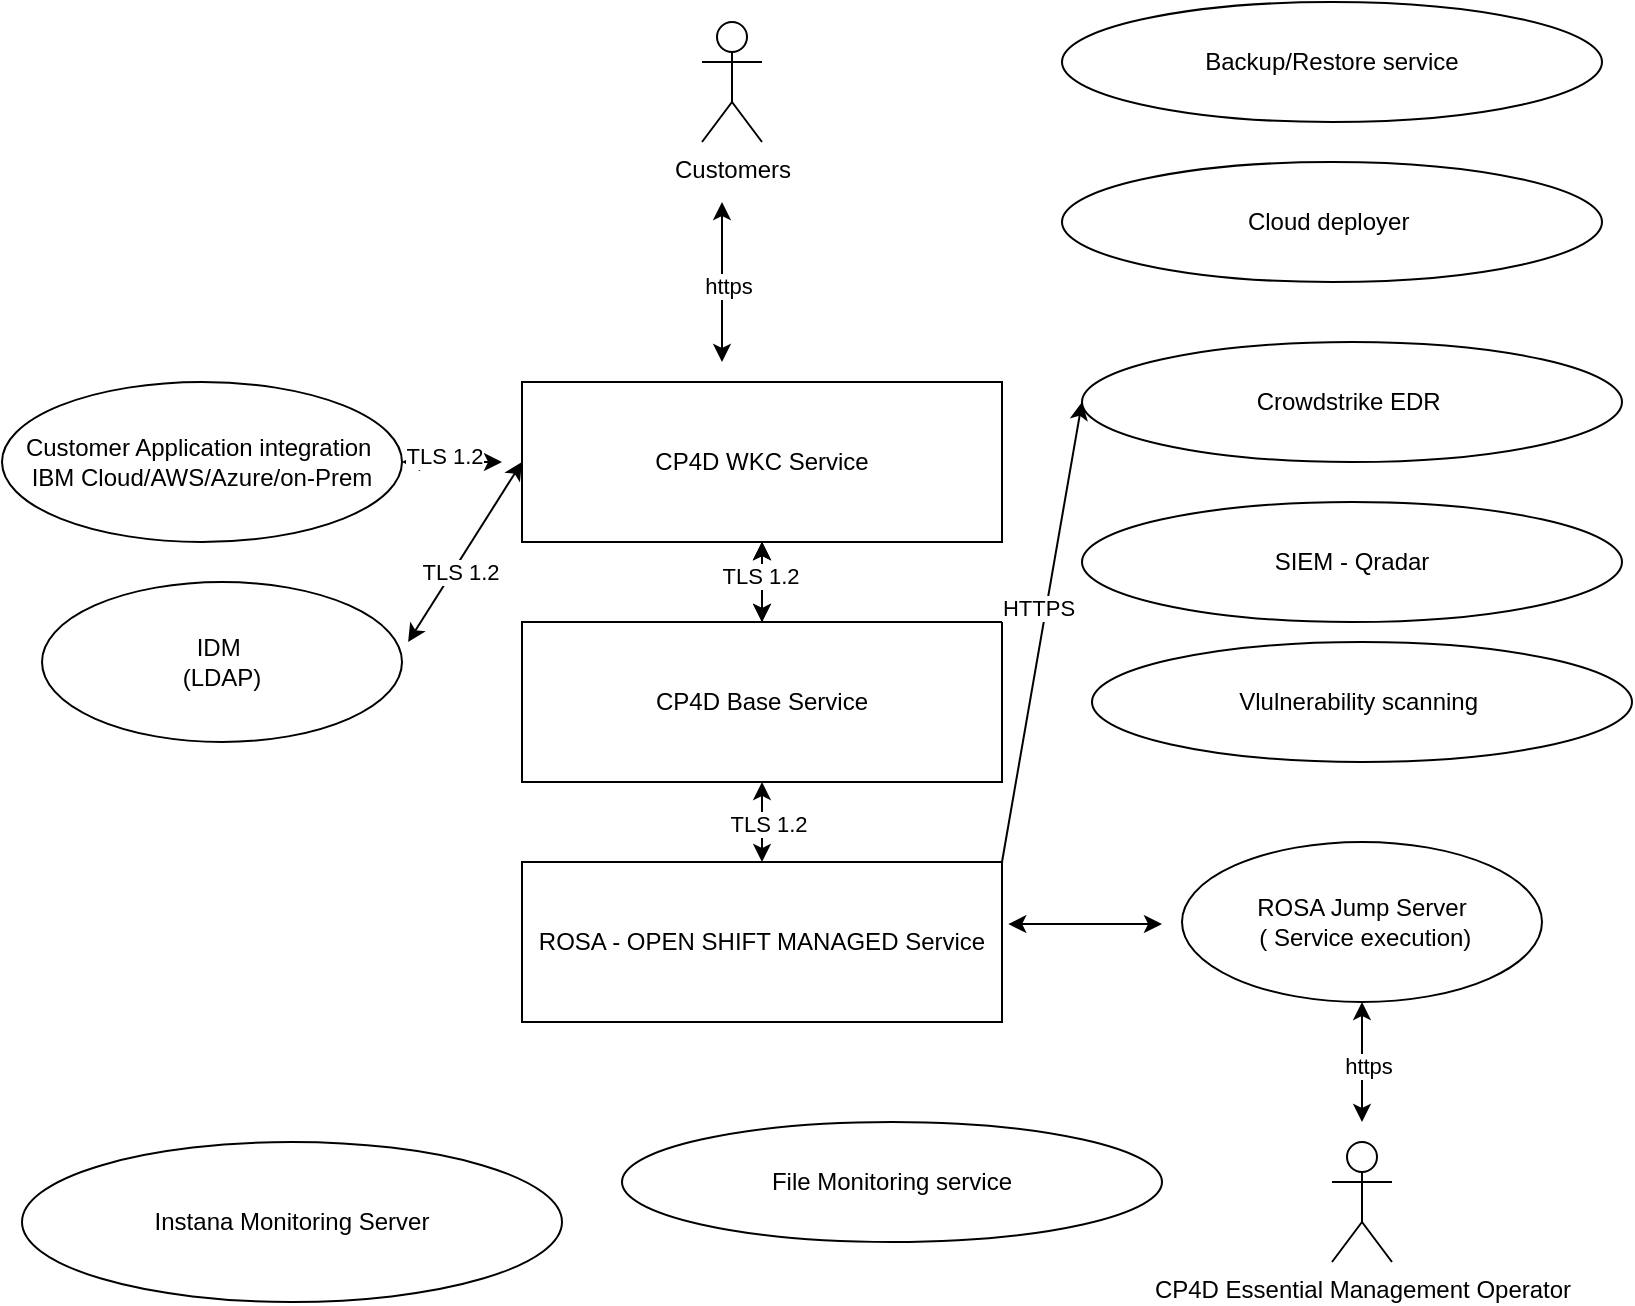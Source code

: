 <mxfile version="16.4.5" type="device"><diagram id="U1kllHsY0F4p4sTt20sm" name="Page-1"><mxGraphModel dx="1186" dy="796" grid="1" gridSize="10" guides="1" tooltips="1" connect="1" arrows="1" fold="1" page="1" pageScale="1" pageWidth="850" pageHeight="1100" math="0" shadow="0"><root><mxCell id="0"/><mxCell id="1" parent="0"/><mxCell id="eEyKyJ2O6E1yRjFmDqGV-2" value="Text" style="text;html=1;strokeColor=none;fillColor=none;align=center;verticalAlign=middle;whiteSpace=wrap;rounded=0;" parent="1" vertex="1"><mxGeometry x="410" y="475" width="60" height="30" as="geometry"/></mxCell><mxCell id="eEyKyJ2O6E1yRjFmDqGV-3" value="ROSA - OPEN SHIFT MANAGED Service" style="rounded=0;whiteSpace=wrap;html=1;" parent="1" vertex="1"><mxGeometry x="280" y="450" width="240" height="80" as="geometry"/></mxCell><mxCell id="eEyKyJ2O6E1yRjFmDqGV-13" value="" style="edgeStyle=orthogonalEdgeStyle;rounded=0;orthogonalLoop=1;jettySize=auto;html=1;" parent="1" source="eEyKyJ2O6E1yRjFmDqGV-5" target="eEyKyJ2O6E1yRjFmDqGV-6" edge="1"><mxGeometry relative="1" as="geometry"/></mxCell><mxCell id="glI-LFhJ7umet_JqGmsj-22" value="" style="edgeStyle=orthogonalEdgeStyle;rounded=0;orthogonalLoop=1;jettySize=auto;html=1;" edge="1" parent="1" source="eEyKyJ2O6E1yRjFmDqGV-5" target="eEyKyJ2O6E1yRjFmDqGV-6"><mxGeometry relative="1" as="geometry"/></mxCell><mxCell id="eEyKyJ2O6E1yRjFmDqGV-5" value="CP4D Base Service" style="rounded=0;whiteSpace=wrap;html=1;" parent="1" vertex="1"><mxGeometry x="280" y="330" width="240" height="80" as="geometry"/></mxCell><mxCell id="eEyKyJ2O6E1yRjFmDqGV-14" value="" style="edgeStyle=orthogonalEdgeStyle;rounded=0;orthogonalLoop=1;jettySize=auto;html=1;" parent="1" source="eEyKyJ2O6E1yRjFmDqGV-6" target="eEyKyJ2O6E1yRjFmDqGV-5" edge="1"><mxGeometry relative="1" as="geometry"/></mxCell><mxCell id="eEyKyJ2O6E1yRjFmDqGV-6" value="CP4D WKC Service" style="rounded=0;whiteSpace=wrap;html=1;" parent="1" vertex="1"><mxGeometry x="280" y="210" width="240" height="80" as="geometry"/></mxCell><mxCell id="eEyKyJ2O6E1yRjFmDqGV-7" value="" style="endArrow=classic;startArrow=classic;html=1;rounded=0;exitX=0.5;exitY=0;exitDx=0;exitDy=0;entryX=0.5;entryY=1;entryDx=0;entryDy=0;" parent="1" source="eEyKyJ2O6E1yRjFmDqGV-3" target="eEyKyJ2O6E1yRjFmDqGV-5" edge="1"><mxGeometry width="50" height="50" relative="1" as="geometry"><mxPoint x="400" y="390" as="sourcePoint"/><mxPoint x="400" y="420" as="targetPoint"/></mxGeometry></mxCell><mxCell id="glI-LFhJ7umet_JqGmsj-21" value="TLS 1.2" style="edgeLabel;html=1;align=center;verticalAlign=middle;resizable=0;points=[];" vertex="1" connectable="0" parent="eEyKyJ2O6E1yRjFmDqGV-7"><mxGeometry x="-0.05" y="-3" relative="1" as="geometry"><mxPoint as="offset"/></mxGeometry></mxCell><mxCell id="eEyKyJ2O6E1yRjFmDqGV-9" value="" style="endArrow=classic;startArrow=classic;html=1;rounded=0;" parent="1" edge="1"><mxGeometry width="50" height="50" relative="1" as="geometry"><mxPoint x="400" y="330" as="sourcePoint"/><mxPoint x="400" y="290" as="targetPoint"/><Array as="points"><mxPoint x="400" y="290"/></Array></mxGeometry></mxCell><mxCell id="glI-LFhJ7umet_JqGmsj-23" value="TLS 1.2" style="edgeLabel;html=1;align=center;verticalAlign=middle;resizable=0;points=[];" vertex="1" connectable="0" parent="eEyKyJ2O6E1yRjFmDqGV-9"><mxGeometry x="0.15" y="1" relative="1" as="geometry"><mxPoint as="offset"/></mxGeometry></mxCell><mxCell id="eEyKyJ2O6E1yRjFmDqGV-11" value="Customer Application integration&amp;nbsp;&lt;br&gt;IBM Cloud/AWS/Azure/on-Prem" style="ellipse;whiteSpace=wrap;html=1;" parent="1" vertex="1"><mxGeometry x="20" y="210" width="200" height="80" as="geometry"/></mxCell><mxCell id="eEyKyJ2O6E1yRjFmDqGV-12" value="" style="endArrow=classic;startArrow=classic;html=1;rounded=0;exitX=1;exitY=0.5;exitDx=0;exitDy=0;" parent="1" source="eEyKyJ2O6E1yRjFmDqGV-11" edge="1"><mxGeometry width="50" height="50" relative="1" as="geometry"><mxPoint x="410" y="340" as="sourcePoint"/><mxPoint x="270" y="250" as="targetPoint"/><Array as="points"><mxPoint x="260" y="250"/><mxPoint x="250" y="250"/></Array></mxGeometry></mxCell><mxCell id="glI-LFhJ7umet_JqGmsj-20" value="TLS 1.2" style="edgeLabel;html=1;align=center;verticalAlign=middle;resizable=0;points=[];" vertex="1" connectable="0" parent="eEyKyJ2O6E1yRjFmDqGV-12"><mxGeometry x="-0.4" y="3" relative="1" as="geometry"><mxPoint as="offset"/></mxGeometry></mxCell><mxCell id="eEyKyJ2O6E1yRjFmDqGV-15" value="IDM&amp;nbsp;&lt;br&gt;(LDAP)" style="ellipse;whiteSpace=wrap;html=1;" parent="1" vertex="1"><mxGeometry x="40" y="310" width="180" height="80" as="geometry"/></mxCell><mxCell id="eEyKyJ2O6E1yRjFmDqGV-16" value="" style="endArrow=classic;startArrow=classic;html=1;rounded=0;exitX=1.017;exitY=0.375;exitDx=0;exitDy=0;exitPerimeter=0;entryX=0;entryY=0.5;entryDx=0;entryDy=0;" parent="1" source="eEyKyJ2O6E1yRjFmDqGV-15" target="eEyKyJ2O6E1yRjFmDqGV-6" edge="1"><mxGeometry width="50" height="50" relative="1" as="geometry"><mxPoint x="240" y="260" as="sourcePoint"/><mxPoint x="280" y="260" as="targetPoint"/><Array as="points"/></mxGeometry></mxCell><mxCell id="glI-LFhJ7umet_JqGmsj-19" value="TLS 1.2" style="edgeLabel;html=1;align=center;verticalAlign=middle;resizable=0;points=[];" vertex="1" connectable="0" parent="eEyKyJ2O6E1yRjFmDqGV-16"><mxGeometry x="-0.184" y="-3" relative="1" as="geometry"><mxPoint as="offset"/></mxGeometry></mxCell><mxCell id="eEyKyJ2O6E1yRjFmDqGV-23" value="Cloud deployer&amp;nbsp;" style="ellipse;whiteSpace=wrap;html=1;" parent="1" vertex="1"><mxGeometry x="550" y="100" width="270" height="60" as="geometry"/></mxCell><mxCell id="eEyKyJ2O6E1yRjFmDqGV-24" value="CP4D Essential Management Operator" style="shape=umlActor;verticalLabelPosition=bottom;verticalAlign=top;html=1;outlineConnect=0;" parent="1" vertex="1"><mxGeometry x="685" y="590" width="30" height="60" as="geometry"/></mxCell><mxCell id="eEyKyJ2O6E1yRjFmDqGV-25" value="ROSA Jump Server&lt;br&gt;&amp;nbsp;( Service execution)" style="ellipse;whiteSpace=wrap;html=1;" parent="1" vertex="1"><mxGeometry x="610" y="440" width="180" height="80" as="geometry"/></mxCell><mxCell id="eEyKyJ2O6E1yRjFmDqGV-26" value="" style="endArrow=classic;startArrow=classic;html=1;rounded=0;exitX=1.013;exitY=0.388;exitDx=0;exitDy=0;exitPerimeter=0;" parent="1" source="eEyKyJ2O6E1yRjFmDqGV-3" edge="1"><mxGeometry x="0.219" y="-9" width="50" height="50" relative="1" as="geometry"><mxPoint x="540" y="250" as="sourcePoint"/><mxPoint x="600" y="481" as="targetPoint"/><Array as="points"/><mxPoint as="offset"/></mxGeometry></mxCell><mxCell id="glI-LFhJ7umet_JqGmsj-1" value="Customers" style="shape=umlActor;verticalLabelPosition=bottom;verticalAlign=top;html=1;outlineConnect=0;" vertex="1" parent="1"><mxGeometry x="370" y="30" width="30" height="60" as="geometry"/></mxCell><mxCell id="glI-LFhJ7umet_JqGmsj-7" value="" style="endArrow=classic;startArrow=classic;html=1;rounded=0;" edge="1" parent="1"><mxGeometry width="50" height="50" relative="1" as="geometry"><mxPoint x="380" y="200" as="sourcePoint"/><mxPoint x="380" y="120" as="targetPoint"/></mxGeometry></mxCell><mxCell id="glI-LFhJ7umet_JqGmsj-10" value="https" style="edgeLabel;html=1;align=center;verticalAlign=middle;resizable=0;points=[];" vertex="1" connectable="0" parent="glI-LFhJ7umet_JqGmsj-7"><mxGeometry x="-0.05" y="-3" relative="1" as="geometry"><mxPoint as="offset"/></mxGeometry></mxCell><mxCell id="glI-LFhJ7umet_JqGmsj-16" value="" style="endArrow=classic;startArrow=classic;html=1;rounded=0;entryX=0.5;entryY=1;entryDx=0;entryDy=0;" edge="1" parent="1" target="eEyKyJ2O6E1yRjFmDqGV-25"><mxGeometry width="50" height="50" relative="1" as="geometry"><mxPoint x="700" y="580" as="sourcePoint"/><mxPoint x="705" y="520" as="targetPoint"/><Array as="points"/></mxGeometry></mxCell><mxCell id="glI-LFhJ7umet_JqGmsj-17" value="https" style="edgeLabel;html=1;align=center;verticalAlign=middle;resizable=0;points=[];" vertex="1" connectable="0" parent="glI-LFhJ7umet_JqGmsj-16"><mxGeometry x="-0.067" y="-3" relative="1" as="geometry"><mxPoint as="offset"/></mxGeometry></mxCell><mxCell id="glI-LFhJ7umet_JqGmsj-26" value="Instana Monitoring Server" style="ellipse;whiteSpace=wrap;html=1;" vertex="1" parent="1"><mxGeometry x="30" y="590" width="270" height="80" as="geometry"/></mxCell><mxCell id="glI-LFhJ7umet_JqGmsj-28" value="Backup/Restore service" style="ellipse;whiteSpace=wrap;html=1;" vertex="1" parent="1"><mxGeometry x="550" y="20" width="270" height="60" as="geometry"/></mxCell><mxCell id="glI-LFhJ7umet_JqGmsj-29" value="Crowdstrike EDR&amp;nbsp;" style="ellipse;whiteSpace=wrap;html=1;" vertex="1" parent="1"><mxGeometry x="560" y="190" width="270" height="60" as="geometry"/></mxCell><mxCell id="glI-LFhJ7umet_JqGmsj-30" value="" style="endArrow=classic;html=1;rounded=0;entryX=0;entryY=0.5;entryDx=0;entryDy=0;exitX=1;exitY=0;exitDx=0;exitDy=0;" edge="1" parent="1" source="eEyKyJ2O6E1yRjFmDqGV-3" target="glI-LFhJ7umet_JqGmsj-29"><mxGeometry width="50" height="50" relative="1" as="geometry"><mxPoint x="520" y="270" as="sourcePoint"/><mxPoint x="570" y="220" as="targetPoint"/></mxGeometry></mxCell><mxCell id="glI-LFhJ7umet_JqGmsj-31" value="HTTPS" style="edgeLabel;html=1;align=center;verticalAlign=middle;resizable=0;points=[];" vertex="1" connectable="0" parent="glI-LFhJ7umet_JqGmsj-30"><mxGeometry x="0.102" y="4" relative="1" as="geometry"><mxPoint as="offset"/></mxGeometry></mxCell><mxCell id="glI-LFhJ7umet_JqGmsj-34" value="SIEM - Qradar" style="ellipse;whiteSpace=wrap;html=1;" vertex="1" parent="1"><mxGeometry x="560" y="270" width="270" height="60" as="geometry"/></mxCell><mxCell id="glI-LFhJ7umet_JqGmsj-35" value="Vlulnerability scanning&amp;nbsp;" style="ellipse;whiteSpace=wrap;html=1;" vertex="1" parent="1"><mxGeometry x="565" y="340" width="270" height="60" as="geometry"/></mxCell><mxCell id="glI-LFhJ7umet_JqGmsj-36" value="File Monitoring service" style="ellipse;whiteSpace=wrap;html=1;" vertex="1" parent="1"><mxGeometry x="330" y="580" width="270" height="60" as="geometry"/></mxCell></root></mxGraphModel></diagram></mxfile>